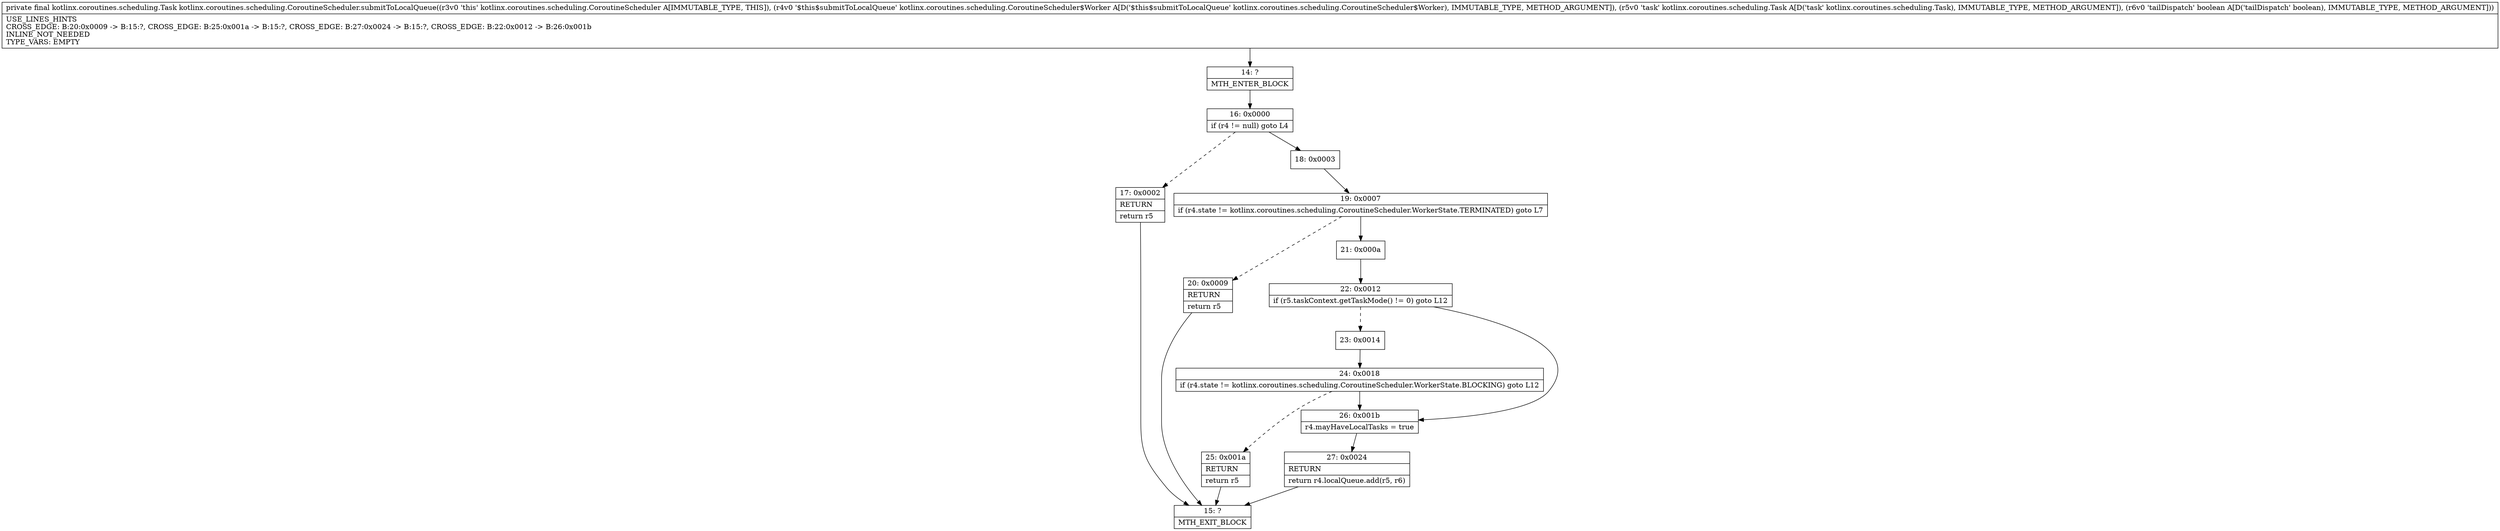 digraph "CFG forkotlinx.coroutines.scheduling.CoroutineScheduler.submitToLocalQueue(Lkotlinx\/coroutines\/scheduling\/CoroutineScheduler$Worker;Lkotlinx\/coroutines\/scheduling\/Task;Z)Lkotlinx\/coroutines\/scheduling\/Task;" {
Node_14 [shape=record,label="{14\:\ ?|MTH_ENTER_BLOCK\l}"];
Node_16 [shape=record,label="{16\:\ 0x0000|if (r4 != null) goto L4\l}"];
Node_17 [shape=record,label="{17\:\ 0x0002|RETURN\l|return r5\l}"];
Node_15 [shape=record,label="{15\:\ ?|MTH_EXIT_BLOCK\l}"];
Node_18 [shape=record,label="{18\:\ 0x0003}"];
Node_19 [shape=record,label="{19\:\ 0x0007|if (r4.state != kotlinx.coroutines.scheduling.CoroutineScheduler.WorkerState.TERMINATED) goto L7\l}"];
Node_20 [shape=record,label="{20\:\ 0x0009|RETURN\l|return r5\l}"];
Node_21 [shape=record,label="{21\:\ 0x000a}"];
Node_22 [shape=record,label="{22\:\ 0x0012|if (r5.taskContext.getTaskMode() != 0) goto L12\l}"];
Node_23 [shape=record,label="{23\:\ 0x0014}"];
Node_24 [shape=record,label="{24\:\ 0x0018|if (r4.state != kotlinx.coroutines.scheduling.CoroutineScheduler.WorkerState.BLOCKING) goto L12\l}"];
Node_25 [shape=record,label="{25\:\ 0x001a|RETURN\l|return r5\l}"];
Node_26 [shape=record,label="{26\:\ 0x001b|r4.mayHaveLocalTasks = true\l}"];
Node_27 [shape=record,label="{27\:\ 0x0024|RETURN\l|return r4.localQueue.add(r5, r6)\l}"];
MethodNode[shape=record,label="{private final kotlinx.coroutines.scheduling.Task kotlinx.coroutines.scheduling.CoroutineScheduler.submitToLocalQueue((r3v0 'this' kotlinx.coroutines.scheduling.CoroutineScheduler A[IMMUTABLE_TYPE, THIS]), (r4v0 '$this$submitToLocalQueue' kotlinx.coroutines.scheduling.CoroutineScheduler$Worker A[D('$this$submitToLocalQueue' kotlinx.coroutines.scheduling.CoroutineScheduler$Worker), IMMUTABLE_TYPE, METHOD_ARGUMENT]), (r5v0 'task' kotlinx.coroutines.scheduling.Task A[D('task' kotlinx.coroutines.scheduling.Task), IMMUTABLE_TYPE, METHOD_ARGUMENT]), (r6v0 'tailDispatch' boolean A[D('tailDispatch' boolean), IMMUTABLE_TYPE, METHOD_ARGUMENT]))  | USE_LINES_HINTS\lCROSS_EDGE: B:20:0x0009 \-\> B:15:?, CROSS_EDGE: B:25:0x001a \-\> B:15:?, CROSS_EDGE: B:27:0x0024 \-\> B:15:?, CROSS_EDGE: B:22:0x0012 \-\> B:26:0x001b\lINLINE_NOT_NEEDED\lTYPE_VARS: EMPTY\l}"];
MethodNode -> Node_14;Node_14 -> Node_16;
Node_16 -> Node_17[style=dashed];
Node_16 -> Node_18;
Node_17 -> Node_15;
Node_18 -> Node_19;
Node_19 -> Node_20[style=dashed];
Node_19 -> Node_21;
Node_20 -> Node_15;
Node_21 -> Node_22;
Node_22 -> Node_23[style=dashed];
Node_22 -> Node_26;
Node_23 -> Node_24;
Node_24 -> Node_25[style=dashed];
Node_24 -> Node_26;
Node_25 -> Node_15;
Node_26 -> Node_27;
Node_27 -> Node_15;
}

